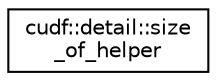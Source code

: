 digraph "Graphical Class Hierarchy"
{
 // LATEX_PDF_SIZE
  edge [fontname="Helvetica",fontsize="10",labelfontname="Helvetica",labelfontsize="10"];
  node [fontname="Helvetica",fontsize="10",shape=record];
  rankdir="LR";
  Node0 [label="cudf::detail::size\l_of_helper",height=0.2,width=0.4,color="black", fillcolor="white", style="filled",URL="$structcudf_1_1detail_1_1size__of__helper.html",tooltip=" "];
}
